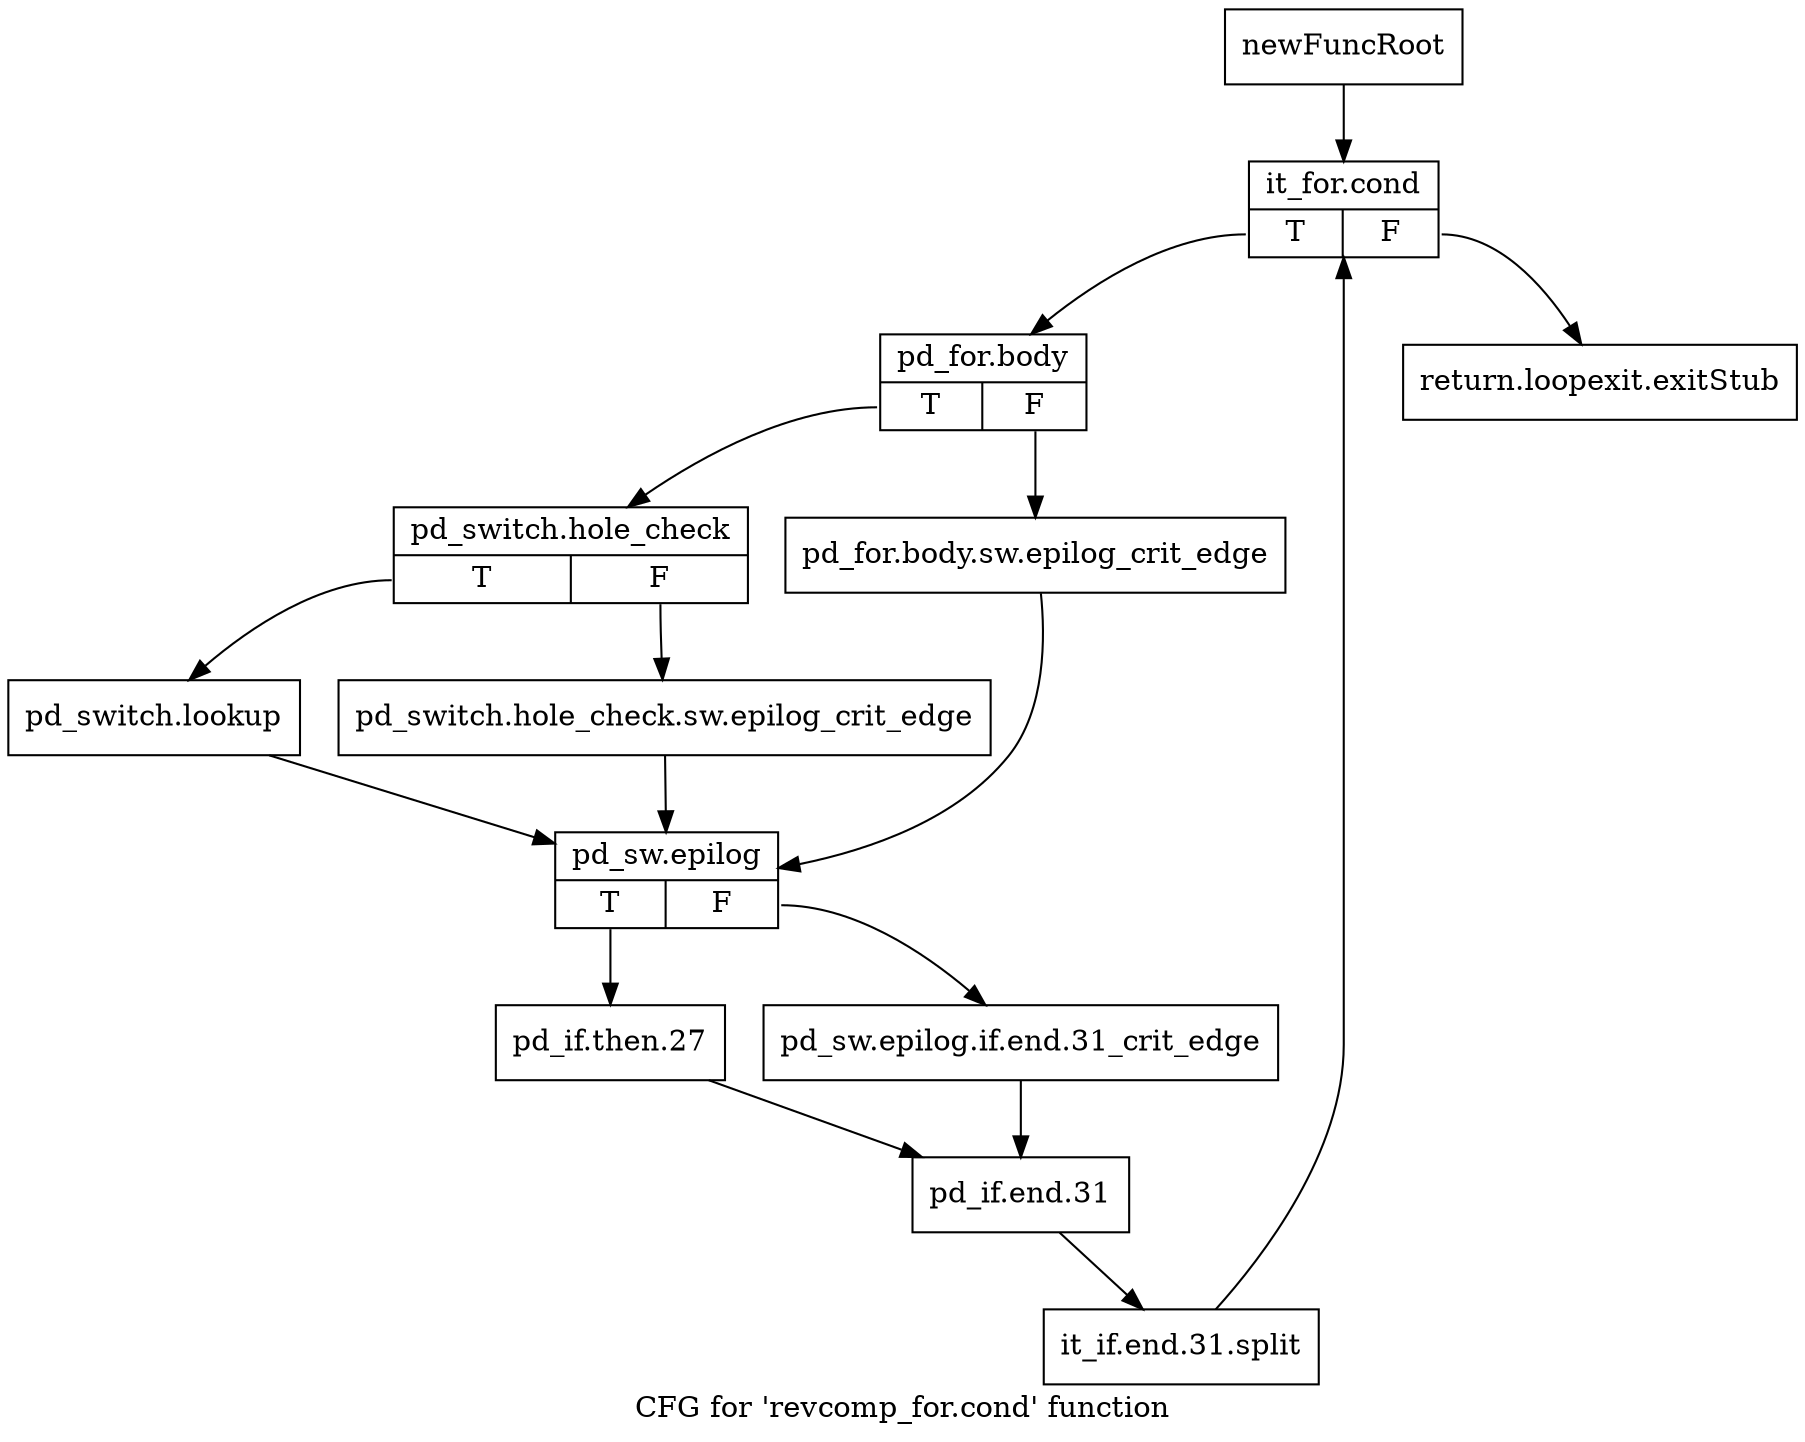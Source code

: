 digraph "CFG for 'revcomp_for.cond' function" {
	label="CFG for 'revcomp_for.cond' function";

	Node0x33a58e0 [shape=record,label="{newFuncRoot}"];
	Node0x33a58e0 -> Node0x33a5d50;
	Node0x33a5930 [shape=record,label="{return.loopexit.exitStub}"];
	Node0x33a5d50 [shape=record,label="{it_for.cond|{<s0>T|<s1>F}}"];
	Node0x33a5d50:s0 -> Node0x33a5da0;
	Node0x33a5d50:s1 -> Node0x33a5930;
	Node0x33a5da0 [shape=record,label="{pd_for.body|{<s0>T|<s1>F}}"];
	Node0x33a5da0:s0 -> Node0x33a5e40;
	Node0x33a5da0:s1 -> Node0x33a5df0;
	Node0x33a5df0 [shape=record,label="{pd_for.body.sw.epilog_crit_edge}"];
	Node0x33a5df0 -> Node0x33a5f30;
	Node0x33a5e40 [shape=record,label="{pd_switch.hole_check|{<s0>T|<s1>F}}"];
	Node0x33a5e40:s0 -> Node0x33a5ee0;
	Node0x33a5e40:s1 -> Node0x33a5e90;
	Node0x33a5e90 [shape=record,label="{pd_switch.hole_check.sw.epilog_crit_edge}"];
	Node0x33a5e90 -> Node0x33a5f30;
	Node0x33a5ee0 [shape=record,label="{pd_switch.lookup}"];
	Node0x33a5ee0 -> Node0x33a5f30;
	Node0x33a5f30 [shape=record,label="{pd_sw.epilog|{<s0>T|<s1>F}}"];
	Node0x33a5f30:s0 -> Node0x33a5fd0;
	Node0x33a5f30:s1 -> Node0x33a5f80;
	Node0x33a5f80 [shape=record,label="{pd_sw.epilog.if.end.31_crit_edge}"];
	Node0x33a5f80 -> Node0x33a6020;
	Node0x33a5fd0 [shape=record,label="{pd_if.then.27}"];
	Node0x33a5fd0 -> Node0x33a6020;
	Node0x33a6020 [shape=record,label="{pd_if.end.31}"];
	Node0x33a6020 -> Node0x3885040;
	Node0x3885040 [shape=record,label="{it_if.end.31.split}"];
	Node0x3885040 -> Node0x33a5d50;
}
